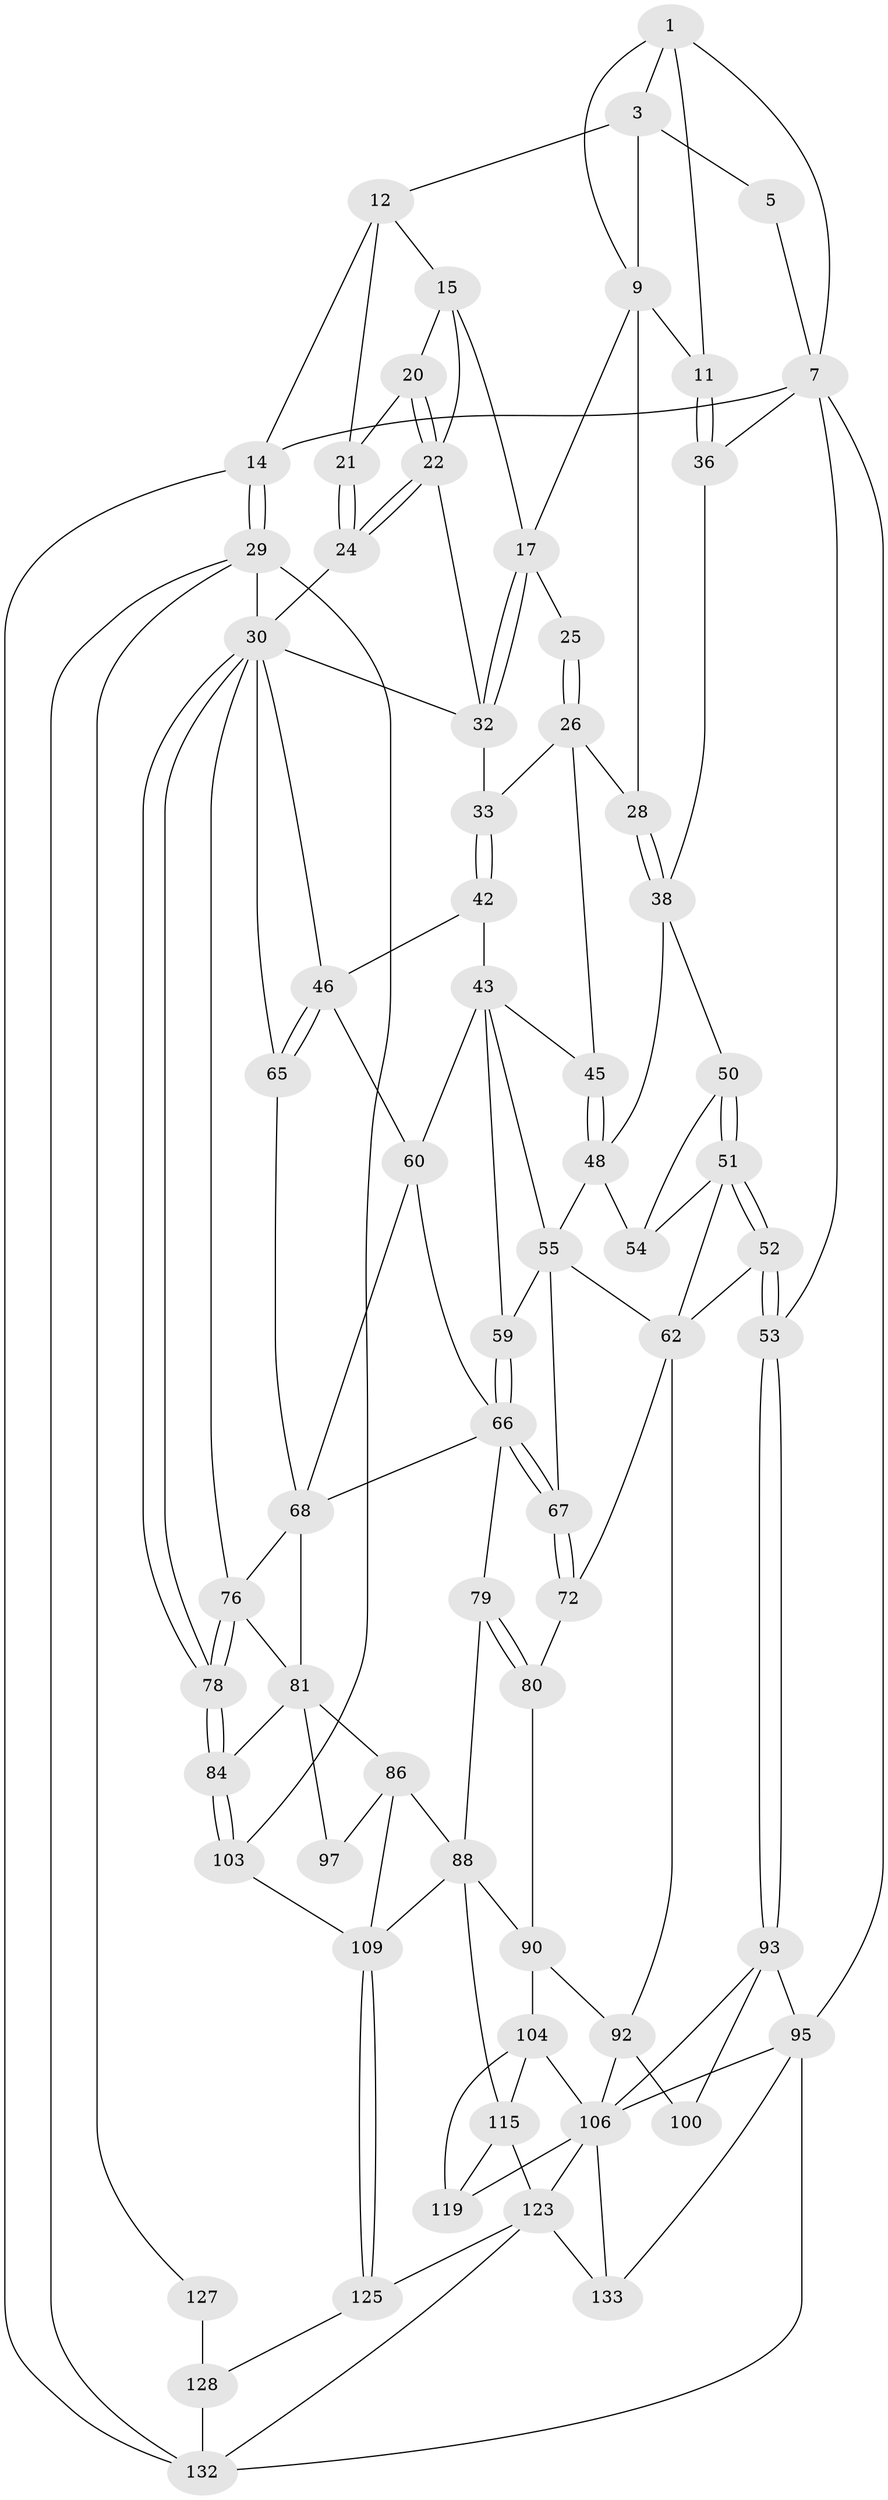 // original degree distribution, {3: 0.014705882352941176, 4: 0.22058823529411764, 5: 0.5588235294117647, 6: 0.20588235294117646}
// Generated by graph-tools (version 1.1) at 2025/17/03/09/25 04:17:10]
// undirected, 68 vertices, 152 edges
graph export_dot {
graph [start="1"]
  node [color=gray90,style=filled];
  1 [pos="+0.10907708063799612+0.03441679652171894",super="+2+6"];
  3 [pos="+0.4733408943111278+0",super="+4"];
  5 [pos="+0+0"];
  7 [pos="+0+0.23101002222960804",super="+8+37"];
  9 [pos="+0.35064584499400975+0.06685554171266787",super="+10+19"];
  11 [pos="+0.1583362506137747+0.1939726650671979"];
  12 [pos="+0.652681959786205+0",super="+13"];
  14 [pos="+1+0"];
  15 [pos="+0.7647487347078137+0.10394466521046192",super="+16"];
  17 [pos="+0.5218472886623797+0.04014450844445748",super="+18"];
  20 [pos="+0.7780223705617053+0.1100156521073263"];
  21 [pos="+1+0"];
  22 [pos="+0.8089807369834209+0.2182927020932732",super="+23"];
  24 [pos="+0.8609023149827852+0.2534962247164938"];
  25 [pos="+0.500927371937323+0.078202635623784"];
  26 [pos="+0.3668786616072448+0.2889896555117306",super="+34+27"];
  28 [pos="+0.3431026268910856+0.2769680589544299"];
  29 [pos="+1+0.39365785466372516",super="+101"];
  30 [pos="+1+0.395493494420453",super="+31"];
  32 [pos="+0.5217021522373637+0.2849712616327986",super="+35"];
  33 [pos="+0.5115467393296208+0.29316696793528585"];
  36 [pos="+0.13262932169388933+0.24466322727058823"];
  38 [pos="+0.24365069190680338+0.3491916109795889",super="+39"];
  42 [pos="+0.5007151662153039+0.3757854975718007"];
  43 [pos="+0.47979754368651856+0.3872888222720458",super="+44+58"];
  45 [pos="+0.389791931843914+0.35739613194633063"];
  46 [pos="+0.6273873749267909+0.40175217472489233",super="+47"];
  48 [pos="+0.31521797941820134+0.41914741141073536",super="+49"];
  50 [pos="+0.15336486495863416+0.38252302565133794"];
  51 [pos="+0.1358569908768915+0.4111493012373323",super="+63"];
  52 [pos="+0.008006238559423721+0.5010850364699138"];
  53 [pos="+0+0.515466161948556"];
  54 [pos="+0.23595139120558636+0.4424516060547053"];
  55 [pos="+0.39422487060253514+0.45098291896537923",super="+56"];
  59 [pos="+0.42086959646134064+0.4724070022370133"];
  60 [pos="+0.6076925391468893+0.45584018582488517",super="+61"];
  62 [pos="+0.23052246242783944+0.4908666560834892",super="+73"];
  65 [pos="+0.7742135599823002+0.4346997171402045"];
  66 [pos="+0.3965827165606736+0.5382636753890219",super="+71"];
  67 [pos="+0.3504777407000531+0.562606832487278"];
  68 [pos="+0.7041697141069465+0.5185150241946694",super="+69"];
  72 [pos="+0.3477789912473994+0.567979433610297"];
  76 [pos="+0.8007788161105184+0.545367330445517",super="+77"];
  78 [pos="+0.8994375536762306+0.6306134762163678"];
  79 [pos="+0.4862859564056104+0.7093610137334925"];
  80 [pos="+0.3536428688939708+0.5814920282778463"];
  81 [pos="+0.7756559405925257+0.6097231975964396",super="+85+82"];
  84 [pos="+0.8746228276822868+0.6930499796681657"];
  86 [pos="+0.6375037992219793+0.5993793665358441",super="+98+87"];
  88 [pos="+0.5136708298000954+0.7397630683486147",super="+117+89"];
  90 [pos="+0.29302304613768887+0.7139430160087128",super="+113+91"];
  92 [pos="+0.2018231155206229+0.6680687138885346",super="+99"];
  93 [pos="+0+0.5286861646154091",super="+94"];
  95 [pos="+0+0.9106324083965243",super="+96"];
  97 [pos="+0.7144263262295723+0.7106467935261187"];
  100 [pos="+0+0.6513509528197545"];
  103 [pos="+0.8851704365278743+0.7169096571604261"];
  104 [pos="+0.22349303460052325+0.7506427782054218",super="+105+114"];
  106 [pos="+0.10829473624381265+0.8382498931532828",super="+107+120"];
  109 [pos="+0.734334076004141+0.843533032199553",super="+110"];
  115 [pos="+0.36293908100948485+0.9161935693238404",super="+118+116"];
  119 [pos="+0.24183008812421644+0.8937870003786009"];
  123 [pos="+0.47068888455795144+1",super="+126+124"];
  125 [pos="+0.7357202361865646+0.846316345549946"];
  127 [pos="+0.9554120155858563+0.8809616964303189"];
  128 [pos="+0.8128374183129004+0.8902593692485227",super="+129+130"];
  132 [pos="+0.5943547307142202+1",super="+135"];
  133 [pos="+0.041107878889830876+1"];
  1 -- 3;
  1 -- 9;
  1 -- 11;
  1 -- 7;
  3 -- 12;
  3 -- 5;
  3 -- 9;
  5 -- 7;
  7 -- 14;
  7 -- 36;
  7 -- 53;
  7 -- 95;
  9 -- 11;
  9 -- 28;
  9 -- 17;
  11 -- 36;
  11 -- 36;
  12 -- 15;
  12 -- 21;
  12 -- 14;
  14 -- 29;
  14 -- 29;
  14 -- 132;
  15 -- 20;
  15 -- 17;
  15 -- 22;
  17 -- 32;
  17 -- 32;
  17 -- 25;
  20 -- 21;
  20 -- 22;
  20 -- 22;
  21 -- 24;
  21 -- 24;
  22 -- 24;
  22 -- 24;
  22 -- 32;
  24 -- 30;
  25 -- 26 [weight=2];
  25 -- 26;
  26 -- 33;
  26 -- 28;
  26 -- 45;
  28 -- 38;
  28 -- 38;
  29 -- 30;
  29 -- 127;
  29 -- 103;
  29 -- 132;
  30 -- 78;
  30 -- 78;
  30 -- 32;
  30 -- 65;
  30 -- 46;
  30 -- 76;
  32 -- 33;
  33 -- 42;
  33 -- 42;
  36 -- 38;
  38 -- 50;
  38 -- 48;
  42 -- 43;
  42 -- 46;
  43 -- 45;
  43 -- 55;
  43 -- 59;
  43 -- 60;
  45 -- 48;
  45 -- 48;
  46 -- 65;
  46 -- 65;
  46 -- 60;
  48 -- 55;
  48 -- 54;
  50 -- 51;
  50 -- 51;
  50 -- 54;
  51 -- 52;
  51 -- 52;
  51 -- 54;
  51 -- 62;
  52 -- 53;
  52 -- 53;
  52 -- 62;
  53 -- 93;
  53 -- 93;
  55 -- 59;
  55 -- 67;
  55 -- 62;
  59 -- 66;
  59 -- 66;
  60 -- 68;
  60 -- 66;
  62 -- 72;
  62 -- 92;
  65 -- 68;
  66 -- 67;
  66 -- 67;
  66 -- 68;
  66 -- 79;
  67 -- 72;
  67 -- 72;
  68 -- 76;
  68 -- 81;
  72 -- 80;
  76 -- 78;
  76 -- 78;
  76 -- 81;
  78 -- 84;
  78 -- 84;
  79 -- 80;
  79 -- 80;
  79 -- 88;
  80 -- 90;
  81 -- 84;
  81 -- 97 [weight=2];
  81 -- 86;
  84 -- 103;
  84 -- 103;
  86 -- 97;
  86 -- 88;
  86 -- 109;
  88 -- 115 [weight=2];
  88 -- 109;
  88 -- 90;
  90 -- 104 [weight=2];
  90 -- 92;
  92 -- 100 [weight=2];
  92 -- 106;
  93 -- 100;
  93 -- 95;
  93 -- 106;
  95 -- 133;
  95 -- 132;
  95 -- 106;
  103 -- 109;
  104 -- 106;
  104 -- 119;
  104 -- 115;
  106 -- 133;
  106 -- 119;
  106 -- 123;
  109 -- 125;
  109 -- 125;
  115 -- 123;
  115 -- 119;
  123 -- 132;
  123 -- 125;
  123 -- 133;
  125 -- 128;
  127 -- 128 [weight=2];
  128 -- 132 [weight=2];
}
